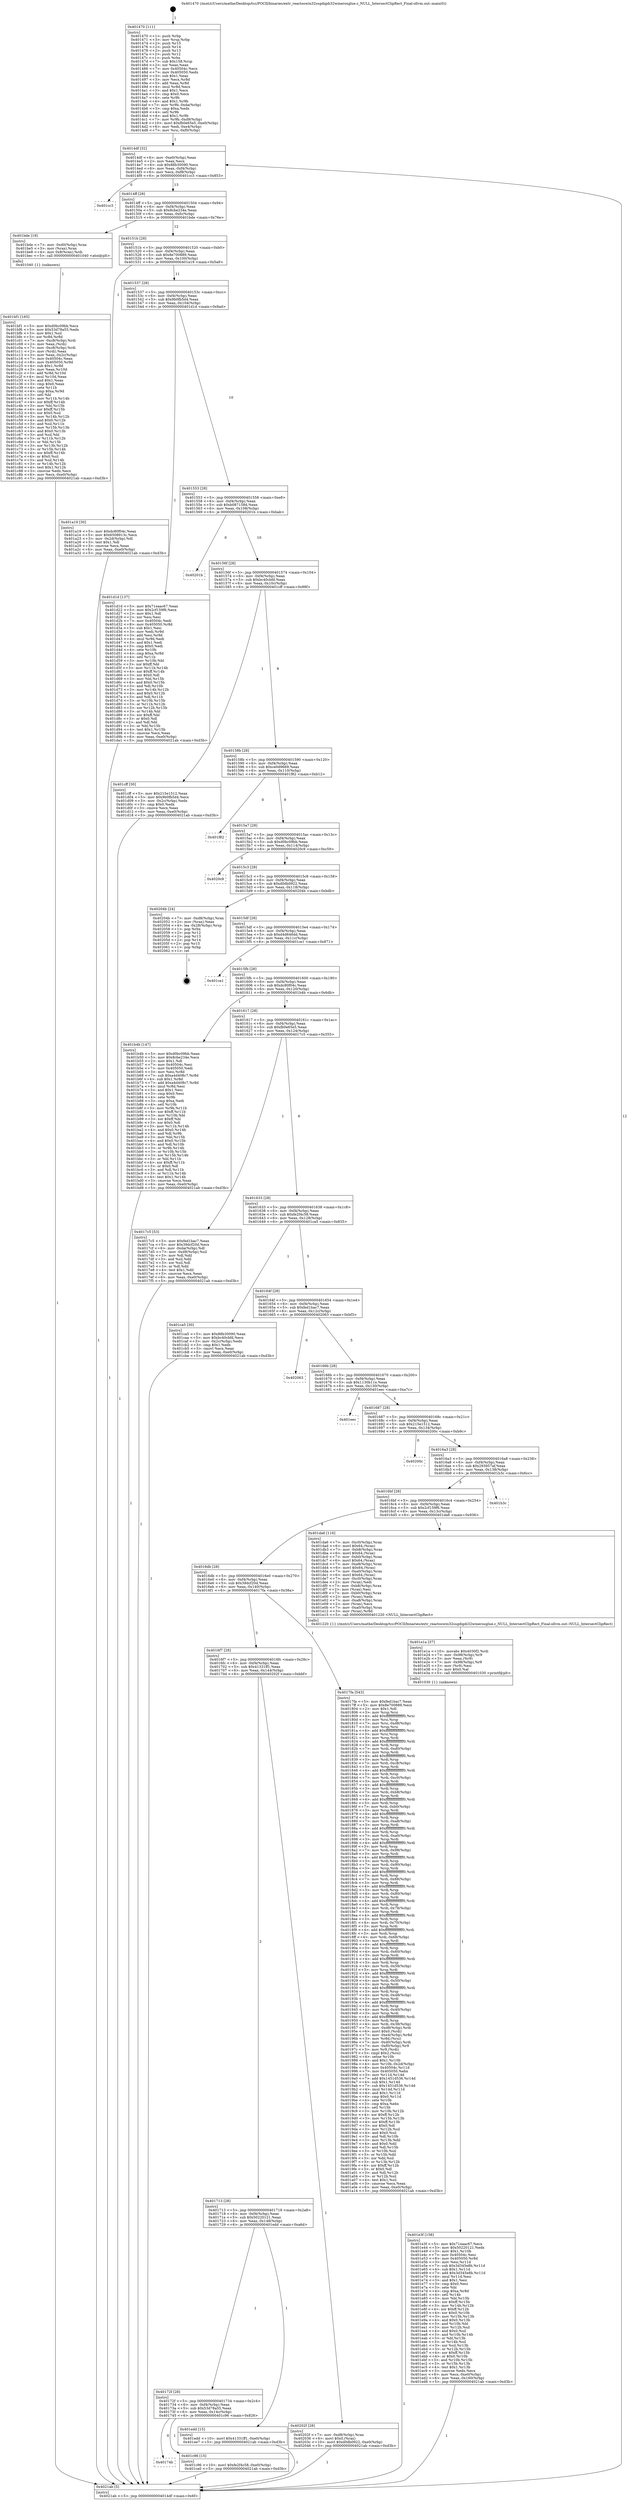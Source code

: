 digraph "0x401470" {
  label = "0x401470 (/mnt/c/Users/mathe/Desktop/tcc/POCII/binaries/extr_reactoswin32ssgdigdi32winerosglue.c_NULL_IntersectClipRect_Final-ollvm.out::main(0))"
  labelloc = "t"
  node[shape=record]

  Entry [label="",width=0.3,height=0.3,shape=circle,fillcolor=black,style=filled]
  "0x4014df" [label="{
     0x4014df [32]\l
     | [instrs]\l
     &nbsp;&nbsp;0x4014df \<+6\>: mov -0xe0(%rbp),%eax\l
     &nbsp;&nbsp;0x4014e5 \<+2\>: mov %eax,%ecx\l
     &nbsp;&nbsp;0x4014e7 \<+6\>: sub $0x88b30090,%ecx\l
     &nbsp;&nbsp;0x4014ed \<+6\>: mov %eax,-0xf4(%rbp)\l
     &nbsp;&nbsp;0x4014f3 \<+6\>: mov %ecx,-0xf8(%rbp)\l
     &nbsp;&nbsp;0x4014f9 \<+6\>: je 0000000000401cc3 \<main+0x853\>\l
  }"]
  "0x401cc3" [label="{
     0x401cc3\l
  }", style=dashed]
  "0x4014ff" [label="{
     0x4014ff [28]\l
     | [instrs]\l
     &nbsp;&nbsp;0x4014ff \<+5\>: jmp 0000000000401504 \<main+0x94\>\l
     &nbsp;&nbsp;0x401504 \<+6\>: mov -0xf4(%rbp),%eax\l
     &nbsp;&nbsp;0x40150a \<+5\>: sub $0x8cbe234e,%eax\l
     &nbsp;&nbsp;0x40150f \<+6\>: mov %eax,-0xfc(%rbp)\l
     &nbsp;&nbsp;0x401515 \<+6\>: je 0000000000401bde \<main+0x76e\>\l
  }"]
  Exit [label="",width=0.3,height=0.3,shape=circle,fillcolor=black,style=filled,peripheries=2]
  "0x401bde" [label="{
     0x401bde [19]\l
     | [instrs]\l
     &nbsp;&nbsp;0x401bde \<+7\>: mov -0xd0(%rbp),%rax\l
     &nbsp;&nbsp;0x401be5 \<+3\>: mov (%rax),%rax\l
     &nbsp;&nbsp;0x401be8 \<+4\>: mov 0x8(%rax),%rdi\l
     &nbsp;&nbsp;0x401bec \<+5\>: call 0000000000401040 \<atoi@plt\>\l
     | [calls]\l
     &nbsp;&nbsp;0x401040 \{1\} (unknown)\l
  }"]
  "0x40151b" [label="{
     0x40151b [28]\l
     | [instrs]\l
     &nbsp;&nbsp;0x40151b \<+5\>: jmp 0000000000401520 \<main+0xb0\>\l
     &nbsp;&nbsp;0x401520 \<+6\>: mov -0xf4(%rbp),%eax\l
     &nbsp;&nbsp;0x401526 \<+5\>: sub $0x8e700889,%eax\l
     &nbsp;&nbsp;0x40152b \<+6\>: mov %eax,-0x100(%rbp)\l
     &nbsp;&nbsp;0x401531 \<+6\>: je 0000000000401a19 \<main+0x5a9\>\l
  }"]
  "0x401e3f" [label="{
     0x401e3f [158]\l
     | [instrs]\l
     &nbsp;&nbsp;0x401e3f \<+5\>: mov $0x71eaac67,%ecx\l
     &nbsp;&nbsp;0x401e44 \<+5\>: mov $0x50220121,%edx\l
     &nbsp;&nbsp;0x401e49 \<+3\>: mov $0x1,%r10b\l
     &nbsp;&nbsp;0x401e4c \<+7\>: mov 0x40504c,%esi\l
     &nbsp;&nbsp;0x401e53 \<+8\>: mov 0x405050,%r8d\l
     &nbsp;&nbsp;0x401e5b \<+3\>: mov %esi,%r11d\l
     &nbsp;&nbsp;0x401e5e \<+7\>: sub $0x3d345e8b,%r11d\l
     &nbsp;&nbsp;0x401e65 \<+4\>: sub $0x1,%r11d\l
     &nbsp;&nbsp;0x401e69 \<+7\>: add $0x3d345e8b,%r11d\l
     &nbsp;&nbsp;0x401e70 \<+4\>: imul %r11d,%esi\l
     &nbsp;&nbsp;0x401e74 \<+3\>: and $0x1,%esi\l
     &nbsp;&nbsp;0x401e77 \<+3\>: cmp $0x0,%esi\l
     &nbsp;&nbsp;0x401e7a \<+3\>: sete %bl\l
     &nbsp;&nbsp;0x401e7d \<+4\>: cmp $0xa,%r8d\l
     &nbsp;&nbsp;0x401e81 \<+4\>: setl %r14b\l
     &nbsp;&nbsp;0x401e85 \<+3\>: mov %bl,%r15b\l
     &nbsp;&nbsp;0x401e88 \<+4\>: xor $0xff,%r15b\l
     &nbsp;&nbsp;0x401e8c \<+3\>: mov %r14b,%r12b\l
     &nbsp;&nbsp;0x401e8f \<+4\>: xor $0xff,%r12b\l
     &nbsp;&nbsp;0x401e93 \<+4\>: xor $0x0,%r10b\l
     &nbsp;&nbsp;0x401e97 \<+3\>: mov %r15b,%r13b\l
     &nbsp;&nbsp;0x401e9a \<+4\>: and $0x0,%r13b\l
     &nbsp;&nbsp;0x401e9e \<+3\>: and %r10b,%bl\l
     &nbsp;&nbsp;0x401ea1 \<+3\>: mov %r12b,%sil\l
     &nbsp;&nbsp;0x401ea4 \<+4\>: and $0x0,%sil\l
     &nbsp;&nbsp;0x401ea8 \<+3\>: and %r10b,%r14b\l
     &nbsp;&nbsp;0x401eab \<+3\>: or %bl,%r13b\l
     &nbsp;&nbsp;0x401eae \<+3\>: or %r14b,%sil\l
     &nbsp;&nbsp;0x401eb1 \<+3\>: xor %sil,%r13b\l
     &nbsp;&nbsp;0x401eb4 \<+3\>: or %r12b,%r15b\l
     &nbsp;&nbsp;0x401eb7 \<+4\>: xor $0xff,%r15b\l
     &nbsp;&nbsp;0x401ebb \<+4\>: or $0x0,%r10b\l
     &nbsp;&nbsp;0x401ebf \<+3\>: and %r10b,%r15b\l
     &nbsp;&nbsp;0x401ec2 \<+3\>: or %r15b,%r13b\l
     &nbsp;&nbsp;0x401ec5 \<+4\>: test $0x1,%r13b\l
     &nbsp;&nbsp;0x401ec9 \<+3\>: cmovne %edx,%ecx\l
     &nbsp;&nbsp;0x401ecc \<+6\>: mov %ecx,-0xe0(%rbp)\l
     &nbsp;&nbsp;0x401ed2 \<+6\>: mov %eax,-0x160(%rbp)\l
     &nbsp;&nbsp;0x401ed8 \<+5\>: jmp 00000000004021ab \<main+0xd3b\>\l
  }"]
  "0x401a19" [label="{
     0x401a19 [30]\l
     | [instrs]\l
     &nbsp;&nbsp;0x401a19 \<+5\>: mov $0xdc80f04c,%eax\l
     &nbsp;&nbsp;0x401a1e \<+5\>: mov $0x6508913c,%ecx\l
     &nbsp;&nbsp;0x401a23 \<+3\>: mov -0x2d(%rbp),%dl\l
     &nbsp;&nbsp;0x401a26 \<+3\>: test $0x1,%dl\l
     &nbsp;&nbsp;0x401a29 \<+3\>: cmovne %ecx,%eax\l
     &nbsp;&nbsp;0x401a2c \<+6\>: mov %eax,-0xe0(%rbp)\l
     &nbsp;&nbsp;0x401a32 \<+5\>: jmp 00000000004021ab \<main+0xd3b\>\l
  }"]
  "0x401537" [label="{
     0x401537 [28]\l
     | [instrs]\l
     &nbsp;&nbsp;0x401537 \<+5\>: jmp 000000000040153c \<main+0xcc\>\l
     &nbsp;&nbsp;0x40153c \<+6\>: mov -0xf4(%rbp),%eax\l
     &nbsp;&nbsp;0x401542 \<+5\>: sub $0x9b0fb5d4,%eax\l
     &nbsp;&nbsp;0x401547 \<+6\>: mov %eax,-0x104(%rbp)\l
     &nbsp;&nbsp;0x40154d \<+6\>: je 0000000000401d1d \<main+0x8ad\>\l
  }"]
  "0x401e1a" [label="{
     0x401e1a [37]\l
     | [instrs]\l
     &nbsp;&nbsp;0x401e1a \<+10\>: movabs $0x4030f2,%rdi\l
     &nbsp;&nbsp;0x401e24 \<+7\>: mov -0x98(%rbp),%r9\l
     &nbsp;&nbsp;0x401e2b \<+3\>: mov %eax,(%r9)\l
     &nbsp;&nbsp;0x401e2e \<+7\>: mov -0x98(%rbp),%r9\l
     &nbsp;&nbsp;0x401e35 \<+3\>: mov (%r9),%esi\l
     &nbsp;&nbsp;0x401e38 \<+2\>: mov $0x0,%al\l
     &nbsp;&nbsp;0x401e3a \<+5\>: call 0000000000401030 \<printf@plt\>\l
     | [calls]\l
     &nbsp;&nbsp;0x401030 \{1\} (unknown)\l
  }"]
  "0x401d1d" [label="{
     0x401d1d [137]\l
     | [instrs]\l
     &nbsp;&nbsp;0x401d1d \<+5\>: mov $0x71eaac67,%eax\l
     &nbsp;&nbsp;0x401d22 \<+5\>: mov $0x2cf159f6,%ecx\l
     &nbsp;&nbsp;0x401d27 \<+2\>: mov $0x1,%dl\l
     &nbsp;&nbsp;0x401d29 \<+2\>: xor %esi,%esi\l
     &nbsp;&nbsp;0x401d2b \<+7\>: mov 0x40504c,%edi\l
     &nbsp;&nbsp;0x401d32 \<+8\>: mov 0x405050,%r8d\l
     &nbsp;&nbsp;0x401d3a \<+3\>: sub $0x1,%esi\l
     &nbsp;&nbsp;0x401d3d \<+3\>: mov %edi,%r9d\l
     &nbsp;&nbsp;0x401d40 \<+3\>: add %esi,%r9d\l
     &nbsp;&nbsp;0x401d43 \<+4\>: imul %r9d,%edi\l
     &nbsp;&nbsp;0x401d47 \<+3\>: and $0x1,%edi\l
     &nbsp;&nbsp;0x401d4a \<+3\>: cmp $0x0,%edi\l
     &nbsp;&nbsp;0x401d4d \<+4\>: sete %r10b\l
     &nbsp;&nbsp;0x401d51 \<+4\>: cmp $0xa,%r8d\l
     &nbsp;&nbsp;0x401d55 \<+4\>: setl %r11b\l
     &nbsp;&nbsp;0x401d59 \<+3\>: mov %r10b,%bl\l
     &nbsp;&nbsp;0x401d5c \<+3\>: xor $0xff,%bl\l
     &nbsp;&nbsp;0x401d5f \<+3\>: mov %r11b,%r14b\l
     &nbsp;&nbsp;0x401d62 \<+4\>: xor $0xff,%r14b\l
     &nbsp;&nbsp;0x401d66 \<+3\>: xor $0x0,%dl\l
     &nbsp;&nbsp;0x401d69 \<+3\>: mov %bl,%r15b\l
     &nbsp;&nbsp;0x401d6c \<+4\>: and $0x0,%r15b\l
     &nbsp;&nbsp;0x401d70 \<+3\>: and %dl,%r10b\l
     &nbsp;&nbsp;0x401d73 \<+3\>: mov %r14b,%r12b\l
     &nbsp;&nbsp;0x401d76 \<+4\>: and $0x0,%r12b\l
     &nbsp;&nbsp;0x401d7a \<+3\>: and %dl,%r11b\l
     &nbsp;&nbsp;0x401d7d \<+3\>: or %r10b,%r15b\l
     &nbsp;&nbsp;0x401d80 \<+3\>: or %r11b,%r12b\l
     &nbsp;&nbsp;0x401d83 \<+3\>: xor %r12b,%r15b\l
     &nbsp;&nbsp;0x401d86 \<+3\>: or %r14b,%bl\l
     &nbsp;&nbsp;0x401d89 \<+3\>: xor $0xff,%bl\l
     &nbsp;&nbsp;0x401d8c \<+3\>: or $0x0,%dl\l
     &nbsp;&nbsp;0x401d8f \<+2\>: and %dl,%bl\l
     &nbsp;&nbsp;0x401d91 \<+3\>: or %bl,%r15b\l
     &nbsp;&nbsp;0x401d94 \<+4\>: test $0x1,%r15b\l
     &nbsp;&nbsp;0x401d98 \<+3\>: cmovne %ecx,%eax\l
     &nbsp;&nbsp;0x401d9b \<+6\>: mov %eax,-0xe0(%rbp)\l
     &nbsp;&nbsp;0x401da1 \<+5\>: jmp 00000000004021ab \<main+0xd3b\>\l
  }"]
  "0x401553" [label="{
     0x401553 [28]\l
     | [instrs]\l
     &nbsp;&nbsp;0x401553 \<+5\>: jmp 0000000000401558 \<main+0xe8\>\l
     &nbsp;&nbsp;0x401558 \<+6\>: mov -0xf4(%rbp),%eax\l
     &nbsp;&nbsp;0x40155e \<+5\>: sub $0xb087158d,%eax\l
     &nbsp;&nbsp;0x401563 \<+6\>: mov %eax,-0x108(%rbp)\l
     &nbsp;&nbsp;0x401569 \<+6\>: je 000000000040201b \<main+0xbab\>\l
  }"]
  "0x40174b" [label="{
     0x40174b\l
  }", style=dashed]
  "0x40201b" [label="{
     0x40201b\l
  }", style=dashed]
  "0x40156f" [label="{
     0x40156f [28]\l
     | [instrs]\l
     &nbsp;&nbsp;0x40156f \<+5\>: jmp 0000000000401574 \<main+0x104\>\l
     &nbsp;&nbsp;0x401574 \<+6\>: mov -0xf4(%rbp),%eax\l
     &nbsp;&nbsp;0x40157a \<+5\>: sub $0xbc40cbfd,%eax\l
     &nbsp;&nbsp;0x40157f \<+6\>: mov %eax,-0x10c(%rbp)\l
     &nbsp;&nbsp;0x401585 \<+6\>: je 0000000000401cff \<main+0x88f\>\l
  }"]
  "0x401c96" [label="{
     0x401c96 [15]\l
     | [instrs]\l
     &nbsp;&nbsp;0x401c96 \<+10\>: movl $0xfe2f4c58,-0xe0(%rbp)\l
     &nbsp;&nbsp;0x401ca0 \<+5\>: jmp 00000000004021ab \<main+0xd3b\>\l
  }"]
  "0x401cff" [label="{
     0x401cff [30]\l
     | [instrs]\l
     &nbsp;&nbsp;0x401cff \<+5\>: mov $0x215e1512,%eax\l
     &nbsp;&nbsp;0x401d04 \<+5\>: mov $0x9b0fb5d4,%ecx\l
     &nbsp;&nbsp;0x401d09 \<+3\>: mov -0x2c(%rbp),%edx\l
     &nbsp;&nbsp;0x401d0c \<+3\>: cmp $0x0,%edx\l
     &nbsp;&nbsp;0x401d0f \<+3\>: cmove %ecx,%eax\l
     &nbsp;&nbsp;0x401d12 \<+6\>: mov %eax,-0xe0(%rbp)\l
     &nbsp;&nbsp;0x401d18 \<+5\>: jmp 00000000004021ab \<main+0xd3b\>\l
  }"]
  "0x40158b" [label="{
     0x40158b [28]\l
     | [instrs]\l
     &nbsp;&nbsp;0x40158b \<+5\>: jmp 0000000000401590 \<main+0x120\>\l
     &nbsp;&nbsp;0x401590 \<+6\>: mov -0xf4(%rbp),%eax\l
     &nbsp;&nbsp;0x401596 \<+5\>: sub $0xce0d9669,%eax\l
     &nbsp;&nbsp;0x40159b \<+6\>: mov %eax,-0x110(%rbp)\l
     &nbsp;&nbsp;0x4015a1 \<+6\>: je 0000000000401f82 \<main+0xb12\>\l
  }"]
  "0x40172f" [label="{
     0x40172f [28]\l
     | [instrs]\l
     &nbsp;&nbsp;0x40172f \<+5\>: jmp 0000000000401734 \<main+0x2c4\>\l
     &nbsp;&nbsp;0x401734 \<+6\>: mov -0xf4(%rbp),%eax\l
     &nbsp;&nbsp;0x40173a \<+5\>: sub $0x53d78a55,%eax\l
     &nbsp;&nbsp;0x40173f \<+6\>: mov %eax,-0x14c(%rbp)\l
     &nbsp;&nbsp;0x401745 \<+6\>: je 0000000000401c96 \<main+0x826\>\l
  }"]
  "0x401f82" [label="{
     0x401f82\l
  }", style=dashed]
  "0x4015a7" [label="{
     0x4015a7 [28]\l
     | [instrs]\l
     &nbsp;&nbsp;0x4015a7 \<+5\>: jmp 00000000004015ac \<main+0x13c\>\l
     &nbsp;&nbsp;0x4015ac \<+6\>: mov -0xf4(%rbp),%eax\l
     &nbsp;&nbsp;0x4015b2 \<+5\>: sub $0xd0bc09bb,%eax\l
     &nbsp;&nbsp;0x4015b7 \<+6\>: mov %eax,-0x114(%rbp)\l
     &nbsp;&nbsp;0x4015bd \<+6\>: je 00000000004020c9 \<main+0xc59\>\l
  }"]
  "0x401edd" [label="{
     0x401edd [15]\l
     | [instrs]\l
     &nbsp;&nbsp;0x401edd \<+10\>: movl $0x41331ff1,-0xe0(%rbp)\l
     &nbsp;&nbsp;0x401ee7 \<+5\>: jmp 00000000004021ab \<main+0xd3b\>\l
  }"]
  "0x4020c9" [label="{
     0x4020c9\l
  }", style=dashed]
  "0x4015c3" [label="{
     0x4015c3 [28]\l
     | [instrs]\l
     &nbsp;&nbsp;0x4015c3 \<+5\>: jmp 00000000004015c8 \<main+0x158\>\l
     &nbsp;&nbsp;0x4015c8 \<+6\>: mov -0xf4(%rbp),%eax\l
     &nbsp;&nbsp;0x4015ce \<+5\>: sub $0xd0db0922,%eax\l
     &nbsp;&nbsp;0x4015d3 \<+6\>: mov %eax,-0x118(%rbp)\l
     &nbsp;&nbsp;0x4015d9 \<+6\>: je 000000000040204b \<main+0xbdb\>\l
  }"]
  "0x401713" [label="{
     0x401713 [28]\l
     | [instrs]\l
     &nbsp;&nbsp;0x401713 \<+5\>: jmp 0000000000401718 \<main+0x2a8\>\l
     &nbsp;&nbsp;0x401718 \<+6\>: mov -0xf4(%rbp),%eax\l
     &nbsp;&nbsp;0x40171e \<+5\>: sub $0x50220121,%eax\l
     &nbsp;&nbsp;0x401723 \<+6\>: mov %eax,-0x148(%rbp)\l
     &nbsp;&nbsp;0x401729 \<+6\>: je 0000000000401edd \<main+0xa6d\>\l
  }"]
  "0x40204b" [label="{
     0x40204b [24]\l
     | [instrs]\l
     &nbsp;&nbsp;0x40204b \<+7\>: mov -0xd8(%rbp),%rax\l
     &nbsp;&nbsp;0x402052 \<+2\>: mov (%rax),%eax\l
     &nbsp;&nbsp;0x402054 \<+4\>: lea -0x28(%rbp),%rsp\l
     &nbsp;&nbsp;0x402058 \<+1\>: pop %rbx\l
     &nbsp;&nbsp;0x402059 \<+2\>: pop %r12\l
     &nbsp;&nbsp;0x40205b \<+2\>: pop %r13\l
     &nbsp;&nbsp;0x40205d \<+2\>: pop %r14\l
     &nbsp;&nbsp;0x40205f \<+2\>: pop %r15\l
     &nbsp;&nbsp;0x402061 \<+1\>: pop %rbp\l
     &nbsp;&nbsp;0x402062 \<+1\>: ret\l
  }"]
  "0x4015df" [label="{
     0x4015df [28]\l
     | [instrs]\l
     &nbsp;&nbsp;0x4015df \<+5\>: jmp 00000000004015e4 \<main+0x174\>\l
     &nbsp;&nbsp;0x4015e4 \<+6\>: mov -0xf4(%rbp),%eax\l
     &nbsp;&nbsp;0x4015ea \<+5\>: sub $0xd4d646dd,%eax\l
     &nbsp;&nbsp;0x4015ef \<+6\>: mov %eax,-0x11c(%rbp)\l
     &nbsp;&nbsp;0x4015f5 \<+6\>: je 0000000000401ce1 \<main+0x871\>\l
  }"]
  "0x40202f" [label="{
     0x40202f [28]\l
     | [instrs]\l
     &nbsp;&nbsp;0x40202f \<+7\>: mov -0xd8(%rbp),%rax\l
     &nbsp;&nbsp;0x402036 \<+6\>: movl $0x0,(%rax)\l
     &nbsp;&nbsp;0x40203c \<+10\>: movl $0xd0db0922,-0xe0(%rbp)\l
     &nbsp;&nbsp;0x402046 \<+5\>: jmp 00000000004021ab \<main+0xd3b\>\l
  }"]
  "0x401ce1" [label="{
     0x401ce1\l
  }", style=dashed]
  "0x4015fb" [label="{
     0x4015fb [28]\l
     | [instrs]\l
     &nbsp;&nbsp;0x4015fb \<+5\>: jmp 0000000000401600 \<main+0x190\>\l
     &nbsp;&nbsp;0x401600 \<+6\>: mov -0xf4(%rbp),%eax\l
     &nbsp;&nbsp;0x401606 \<+5\>: sub $0xdc80f04c,%eax\l
     &nbsp;&nbsp;0x40160b \<+6\>: mov %eax,-0x120(%rbp)\l
     &nbsp;&nbsp;0x401611 \<+6\>: je 0000000000401b4b \<main+0x6db\>\l
  }"]
  "0x401bf1" [label="{
     0x401bf1 [165]\l
     | [instrs]\l
     &nbsp;&nbsp;0x401bf1 \<+5\>: mov $0xd0bc09bb,%ecx\l
     &nbsp;&nbsp;0x401bf6 \<+5\>: mov $0x53d78a55,%edx\l
     &nbsp;&nbsp;0x401bfb \<+3\>: mov $0x1,%sil\l
     &nbsp;&nbsp;0x401bfe \<+3\>: xor %r8d,%r8d\l
     &nbsp;&nbsp;0x401c01 \<+7\>: mov -0xc8(%rbp),%rdi\l
     &nbsp;&nbsp;0x401c08 \<+2\>: mov %eax,(%rdi)\l
     &nbsp;&nbsp;0x401c0a \<+7\>: mov -0xc8(%rbp),%rdi\l
     &nbsp;&nbsp;0x401c11 \<+2\>: mov (%rdi),%eax\l
     &nbsp;&nbsp;0x401c13 \<+3\>: mov %eax,-0x2c(%rbp)\l
     &nbsp;&nbsp;0x401c16 \<+7\>: mov 0x40504c,%eax\l
     &nbsp;&nbsp;0x401c1d \<+8\>: mov 0x405050,%r9d\l
     &nbsp;&nbsp;0x401c25 \<+4\>: sub $0x1,%r8d\l
     &nbsp;&nbsp;0x401c29 \<+3\>: mov %eax,%r10d\l
     &nbsp;&nbsp;0x401c2c \<+3\>: add %r8d,%r10d\l
     &nbsp;&nbsp;0x401c2f \<+4\>: imul %r10d,%eax\l
     &nbsp;&nbsp;0x401c33 \<+3\>: and $0x1,%eax\l
     &nbsp;&nbsp;0x401c36 \<+3\>: cmp $0x0,%eax\l
     &nbsp;&nbsp;0x401c39 \<+4\>: sete %r11b\l
     &nbsp;&nbsp;0x401c3d \<+4\>: cmp $0xa,%r9d\l
     &nbsp;&nbsp;0x401c41 \<+3\>: setl %bl\l
     &nbsp;&nbsp;0x401c44 \<+3\>: mov %r11b,%r14b\l
     &nbsp;&nbsp;0x401c47 \<+4\>: xor $0xff,%r14b\l
     &nbsp;&nbsp;0x401c4b \<+3\>: mov %bl,%r15b\l
     &nbsp;&nbsp;0x401c4e \<+4\>: xor $0xff,%r15b\l
     &nbsp;&nbsp;0x401c52 \<+4\>: xor $0x0,%sil\l
     &nbsp;&nbsp;0x401c56 \<+3\>: mov %r14b,%r12b\l
     &nbsp;&nbsp;0x401c59 \<+4\>: and $0x0,%r12b\l
     &nbsp;&nbsp;0x401c5d \<+3\>: and %sil,%r11b\l
     &nbsp;&nbsp;0x401c60 \<+3\>: mov %r15b,%r13b\l
     &nbsp;&nbsp;0x401c63 \<+4\>: and $0x0,%r13b\l
     &nbsp;&nbsp;0x401c67 \<+3\>: and %sil,%bl\l
     &nbsp;&nbsp;0x401c6a \<+3\>: or %r11b,%r12b\l
     &nbsp;&nbsp;0x401c6d \<+3\>: or %bl,%r13b\l
     &nbsp;&nbsp;0x401c70 \<+3\>: xor %r13b,%r12b\l
     &nbsp;&nbsp;0x401c73 \<+3\>: or %r15b,%r14b\l
     &nbsp;&nbsp;0x401c76 \<+4\>: xor $0xff,%r14b\l
     &nbsp;&nbsp;0x401c7a \<+4\>: or $0x0,%sil\l
     &nbsp;&nbsp;0x401c7e \<+3\>: and %sil,%r14b\l
     &nbsp;&nbsp;0x401c81 \<+3\>: or %r14b,%r12b\l
     &nbsp;&nbsp;0x401c84 \<+4\>: test $0x1,%r12b\l
     &nbsp;&nbsp;0x401c88 \<+3\>: cmovne %edx,%ecx\l
     &nbsp;&nbsp;0x401c8b \<+6\>: mov %ecx,-0xe0(%rbp)\l
     &nbsp;&nbsp;0x401c91 \<+5\>: jmp 00000000004021ab \<main+0xd3b\>\l
  }"]
  "0x401b4b" [label="{
     0x401b4b [147]\l
     | [instrs]\l
     &nbsp;&nbsp;0x401b4b \<+5\>: mov $0xd0bc09bb,%eax\l
     &nbsp;&nbsp;0x401b50 \<+5\>: mov $0x8cbe234e,%ecx\l
     &nbsp;&nbsp;0x401b55 \<+2\>: mov $0x1,%dl\l
     &nbsp;&nbsp;0x401b57 \<+7\>: mov 0x40504c,%esi\l
     &nbsp;&nbsp;0x401b5e \<+7\>: mov 0x405050,%edi\l
     &nbsp;&nbsp;0x401b65 \<+3\>: mov %esi,%r8d\l
     &nbsp;&nbsp;0x401b68 \<+7\>: sub $0xa4d408c7,%r8d\l
     &nbsp;&nbsp;0x401b6f \<+4\>: sub $0x1,%r8d\l
     &nbsp;&nbsp;0x401b73 \<+7\>: add $0xa4d408c7,%r8d\l
     &nbsp;&nbsp;0x401b7a \<+4\>: imul %r8d,%esi\l
     &nbsp;&nbsp;0x401b7e \<+3\>: and $0x1,%esi\l
     &nbsp;&nbsp;0x401b81 \<+3\>: cmp $0x0,%esi\l
     &nbsp;&nbsp;0x401b84 \<+4\>: sete %r9b\l
     &nbsp;&nbsp;0x401b88 \<+3\>: cmp $0xa,%edi\l
     &nbsp;&nbsp;0x401b8b \<+4\>: setl %r10b\l
     &nbsp;&nbsp;0x401b8f \<+3\>: mov %r9b,%r11b\l
     &nbsp;&nbsp;0x401b92 \<+4\>: xor $0xff,%r11b\l
     &nbsp;&nbsp;0x401b96 \<+3\>: mov %r10b,%bl\l
     &nbsp;&nbsp;0x401b99 \<+3\>: xor $0xff,%bl\l
     &nbsp;&nbsp;0x401b9c \<+3\>: xor $0x0,%dl\l
     &nbsp;&nbsp;0x401b9f \<+3\>: mov %r11b,%r14b\l
     &nbsp;&nbsp;0x401ba2 \<+4\>: and $0x0,%r14b\l
     &nbsp;&nbsp;0x401ba6 \<+3\>: and %dl,%r9b\l
     &nbsp;&nbsp;0x401ba9 \<+3\>: mov %bl,%r15b\l
     &nbsp;&nbsp;0x401bac \<+4\>: and $0x0,%r15b\l
     &nbsp;&nbsp;0x401bb0 \<+3\>: and %dl,%r10b\l
     &nbsp;&nbsp;0x401bb3 \<+3\>: or %r9b,%r14b\l
     &nbsp;&nbsp;0x401bb6 \<+3\>: or %r10b,%r15b\l
     &nbsp;&nbsp;0x401bb9 \<+3\>: xor %r15b,%r14b\l
     &nbsp;&nbsp;0x401bbc \<+3\>: or %bl,%r11b\l
     &nbsp;&nbsp;0x401bbf \<+4\>: xor $0xff,%r11b\l
     &nbsp;&nbsp;0x401bc3 \<+3\>: or $0x0,%dl\l
     &nbsp;&nbsp;0x401bc6 \<+3\>: and %dl,%r11b\l
     &nbsp;&nbsp;0x401bc9 \<+3\>: or %r11b,%r14b\l
     &nbsp;&nbsp;0x401bcc \<+4\>: test $0x1,%r14b\l
     &nbsp;&nbsp;0x401bd0 \<+3\>: cmovne %ecx,%eax\l
     &nbsp;&nbsp;0x401bd3 \<+6\>: mov %eax,-0xe0(%rbp)\l
     &nbsp;&nbsp;0x401bd9 \<+5\>: jmp 00000000004021ab \<main+0xd3b\>\l
  }"]
  "0x401617" [label="{
     0x401617 [28]\l
     | [instrs]\l
     &nbsp;&nbsp;0x401617 \<+5\>: jmp 000000000040161c \<main+0x1ac\>\l
     &nbsp;&nbsp;0x40161c \<+6\>: mov -0xf4(%rbp),%eax\l
     &nbsp;&nbsp;0x401622 \<+5\>: sub $0xfb0e65e5,%eax\l
     &nbsp;&nbsp;0x401627 \<+6\>: mov %eax,-0x124(%rbp)\l
     &nbsp;&nbsp;0x40162d \<+6\>: je 00000000004017c5 \<main+0x355\>\l
  }"]
  "0x4016f7" [label="{
     0x4016f7 [28]\l
     | [instrs]\l
     &nbsp;&nbsp;0x4016f7 \<+5\>: jmp 00000000004016fc \<main+0x28c\>\l
     &nbsp;&nbsp;0x4016fc \<+6\>: mov -0xf4(%rbp),%eax\l
     &nbsp;&nbsp;0x401702 \<+5\>: sub $0x41331ff1,%eax\l
     &nbsp;&nbsp;0x401707 \<+6\>: mov %eax,-0x144(%rbp)\l
     &nbsp;&nbsp;0x40170d \<+6\>: je 000000000040202f \<main+0xbbf\>\l
  }"]
  "0x4017c5" [label="{
     0x4017c5 [53]\l
     | [instrs]\l
     &nbsp;&nbsp;0x4017c5 \<+5\>: mov $0xfed1bac7,%eax\l
     &nbsp;&nbsp;0x4017ca \<+5\>: mov $0x39dcf20d,%ecx\l
     &nbsp;&nbsp;0x4017cf \<+6\>: mov -0xda(%rbp),%dl\l
     &nbsp;&nbsp;0x4017d5 \<+7\>: mov -0xd9(%rbp),%sil\l
     &nbsp;&nbsp;0x4017dc \<+3\>: mov %dl,%dil\l
     &nbsp;&nbsp;0x4017df \<+3\>: and %sil,%dil\l
     &nbsp;&nbsp;0x4017e2 \<+3\>: xor %sil,%dl\l
     &nbsp;&nbsp;0x4017e5 \<+3\>: or %dl,%dil\l
     &nbsp;&nbsp;0x4017e8 \<+4\>: test $0x1,%dil\l
     &nbsp;&nbsp;0x4017ec \<+3\>: cmovne %ecx,%eax\l
     &nbsp;&nbsp;0x4017ef \<+6\>: mov %eax,-0xe0(%rbp)\l
     &nbsp;&nbsp;0x4017f5 \<+5\>: jmp 00000000004021ab \<main+0xd3b\>\l
  }"]
  "0x401633" [label="{
     0x401633 [28]\l
     | [instrs]\l
     &nbsp;&nbsp;0x401633 \<+5\>: jmp 0000000000401638 \<main+0x1c8\>\l
     &nbsp;&nbsp;0x401638 \<+6\>: mov -0xf4(%rbp),%eax\l
     &nbsp;&nbsp;0x40163e \<+5\>: sub $0xfe2f4c58,%eax\l
     &nbsp;&nbsp;0x401643 \<+6\>: mov %eax,-0x128(%rbp)\l
     &nbsp;&nbsp;0x401649 \<+6\>: je 0000000000401ca5 \<main+0x835\>\l
  }"]
  "0x4021ab" [label="{
     0x4021ab [5]\l
     | [instrs]\l
     &nbsp;&nbsp;0x4021ab \<+5\>: jmp 00000000004014df \<main+0x6f\>\l
  }"]
  "0x401470" [label="{
     0x401470 [111]\l
     | [instrs]\l
     &nbsp;&nbsp;0x401470 \<+1\>: push %rbp\l
     &nbsp;&nbsp;0x401471 \<+3\>: mov %rsp,%rbp\l
     &nbsp;&nbsp;0x401474 \<+2\>: push %r15\l
     &nbsp;&nbsp;0x401476 \<+2\>: push %r14\l
     &nbsp;&nbsp;0x401478 \<+2\>: push %r13\l
     &nbsp;&nbsp;0x40147a \<+2\>: push %r12\l
     &nbsp;&nbsp;0x40147c \<+1\>: push %rbx\l
     &nbsp;&nbsp;0x40147d \<+7\>: sub $0x158,%rsp\l
     &nbsp;&nbsp;0x401484 \<+2\>: xor %eax,%eax\l
     &nbsp;&nbsp;0x401486 \<+7\>: mov 0x40504c,%ecx\l
     &nbsp;&nbsp;0x40148d \<+7\>: mov 0x405050,%edx\l
     &nbsp;&nbsp;0x401494 \<+3\>: sub $0x1,%eax\l
     &nbsp;&nbsp;0x401497 \<+3\>: mov %ecx,%r8d\l
     &nbsp;&nbsp;0x40149a \<+3\>: add %eax,%r8d\l
     &nbsp;&nbsp;0x40149d \<+4\>: imul %r8d,%ecx\l
     &nbsp;&nbsp;0x4014a1 \<+3\>: and $0x1,%ecx\l
     &nbsp;&nbsp;0x4014a4 \<+3\>: cmp $0x0,%ecx\l
     &nbsp;&nbsp;0x4014a7 \<+4\>: sete %r9b\l
     &nbsp;&nbsp;0x4014ab \<+4\>: and $0x1,%r9b\l
     &nbsp;&nbsp;0x4014af \<+7\>: mov %r9b,-0xda(%rbp)\l
     &nbsp;&nbsp;0x4014b6 \<+3\>: cmp $0xa,%edx\l
     &nbsp;&nbsp;0x4014b9 \<+4\>: setl %r9b\l
     &nbsp;&nbsp;0x4014bd \<+4\>: and $0x1,%r9b\l
     &nbsp;&nbsp;0x4014c1 \<+7\>: mov %r9b,-0xd9(%rbp)\l
     &nbsp;&nbsp;0x4014c8 \<+10\>: movl $0xfb0e65e5,-0xe0(%rbp)\l
     &nbsp;&nbsp;0x4014d2 \<+6\>: mov %edi,-0xe4(%rbp)\l
     &nbsp;&nbsp;0x4014d8 \<+7\>: mov %rsi,-0xf0(%rbp)\l
  }"]
  "0x4017fa" [label="{
     0x4017fa [543]\l
     | [instrs]\l
     &nbsp;&nbsp;0x4017fa \<+5\>: mov $0xfed1bac7,%eax\l
     &nbsp;&nbsp;0x4017ff \<+5\>: mov $0x8e700889,%ecx\l
     &nbsp;&nbsp;0x401804 \<+2\>: mov $0x1,%dl\l
     &nbsp;&nbsp;0x401806 \<+3\>: mov %rsp,%rsi\l
     &nbsp;&nbsp;0x401809 \<+4\>: add $0xfffffffffffffff0,%rsi\l
     &nbsp;&nbsp;0x40180d \<+3\>: mov %rsi,%rsp\l
     &nbsp;&nbsp;0x401810 \<+7\>: mov %rsi,-0xd8(%rbp)\l
     &nbsp;&nbsp;0x401817 \<+3\>: mov %rsp,%rsi\l
     &nbsp;&nbsp;0x40181a \<+4\>: add $0xfffffffffffffff0,%rsi\l
     &nbsp;&nbsp;0x40181e \<+3\>: mov %rsi,%rsp\l
     &nbsp;&nbsp;0x401821 \<+3\>: mov %rsp,%rdi\l
     &nbsp;&nbsp;0x401824 \<+4\>: add $0xfffffffffffffff0,%rdi\l
     &nbsp;&nbsp;0x401828 \<+3\>: mov %rdi,%rsp\l
     &nbsp;&nbsp;0x40182b \<+7\>: mov %rdi,-0xd0(%rbp)\l
     &nbsp;&nbsp;0x401832 \<+3\>: mov %rsp,%rdi\l
     &nbsp;&nbsp;0x401835 \<+4\>: add $0xfffffffffffffff0,%rdi\l
     &nbsp;&nbsp;0x401839 \<+3\>: mov %rdi,%rsp\l
     &nbsp;&nbsp;0x40183c \<+7\>: mov %rdi,-0xc8(%rbp)\l
     &nbsp;&nbsp;0x401843 \<+3\>: mov %rsp,%rdi\l
     &nbsp;&nbsp;0x401846 \<+4\>: add $0xfffffffffffffff0,%rdi\l
     &nbsp;&nbsp;0x40184a \<+3\>: mov %rdi,%rsp\l
     &nbsp;&nbsp;0x40184d \<+7\>: mov %rdi,-0xc0(%rbp)\l
     &nbsp;&nbsp;0x401854 \<+3\>: mov %rsp,%rdi\l
     &nbsp;&nbsp;0x401857 \<+4\>: add $0xfffffffffffffff0,%rdi\l
     &nbsp;&nbsp;0x40185b \<+3\>: mov %rdi,%rsp\l
     &nbsp;&nbsp;0x40185e \<+7\>: mov %rdi,-0xb8(%rbp)\l
     &nbsp;&nbsp;0x401865 \<+3\>: mov %rsp,%rdi\l
     &nbsp;&nbsp;0x401868 \<+4\>: add $0xfffffffffffffff0,%rdi\l
     &nbsp;&nbsp;0x40186c \<+3\>: mov %rdi,%rsp\l
     &nbsp;&nbsp;0x40186f \<+7\>: mov %rdi,-0xb0(%rbp)\l
     &nbsp;&nbsp;0x401876 \<+3\>: mov %rsp,%rdi\l
     &nbsp;&nbsp;0x401879 \<+4\>: add $0xfffffffffffffff0,%rdi\l
     &nbsp;&nbsp;0x40187d \<+3\>: mov %rdi,%rsp\l
     &nbsp;&nbsp;0x401880 \<+7\>: mov %rdi,-0xa8(%rbp)\l
     &nbsp;&nbsp;0x401887 \<+3\>: mov %rsp,%rdi\l
     &nbsp;&nbsp;0x40188a \<+4\>: add $0xfffffffffffffff0,%rdi\l
     &nbsp;&nbsp;0x40188e \<+3\>: mov %rdi,%rsp\l
     &nbsp;&nbsp;0x401891 \<+7\>: mov %rdi,-0xa0(%rbp)\l
     &nbsp;&nbsp;0x401898 \<+3\>: mov %rsp,%rdi\l
     &nbsp;&nbsp;0x40189b \<+4\>: add $0xfffffffffffffff0,%rdi\l
     &nbsp;&nbsp;0x40189f \<+3\>: mov %rdi,%rsp\l
     &nbsp;&nbsp;0x4018a2 \<+7\>: mov %rdi,-0x98(%rbp)\l
     &nbsp;&nbsp;0x4018a9 \<+3\>: mov %rsp,%rdi\l
     &nbsp;&nbsp;0x4018ac \<+4\>: add $0xfffffffffffffff0,%rdi\l
     &nbsp;&nbsp;0x4018b0 \<+3\>: mov %rdi,%rsp\l
     &nbsp;&nbsp;0x4018b3 \<+7\>: mov %rdi,-0x90(%rbp)\l
     &nbsp;&nbsp;0x4018ba \<+3\>: mov %rsp,%rdi\l
     &nbsp;&nbsp;0x4018bd \<+4\>: add $0xfffffffffffffff0,%rdi\l
     &nbsp;&nbsp;0x4018c1 \<+3\>: mov %rdi,%rsp\l
     &nbsp;&nbsp;0x4018c4 \<+7\>: mov %rdi,-0x88(%rbp)\l
     &nbsp;&nbsp;0x4018cb \<+3\>: mov %rsp,%rdi\l
     &nbsp;&nbsp;0x4018ce \<+4\>: add $0xfffffffffffffff0,%rdi\l
     &nbsp;&nbsp;0x4018d2 \<+3\>: mov %rdi,%rsp\l
     &nbsp;&nbsp;0x4018d5 \<+4\>: mov %rdi,-0x80(%rbp)\l
     &nbsp;&nbsp;0x4018d9 \<+3\>: mov %rsp,%rdi\l
     &nbsp;&nbsp;0x4018dc \<+4\>: add $0xfffffffffffffff0,%rdi\l
     &nbsp;&nbsp;0x4018e0 \<+3\>: mov %rdi,%rsp\l
     &nbsp;&nbsp;0x4018e3 \<+4\>: mov %rdi,-0x78(%rbp)\l
     &nbsp;&nbsp;0x4018e7 \<+3\>: mov %rsp,%rdi\l
     &nbsp;&nbsp;0x4018ea \<+4\>: add $0xfffffffffffffff0,%rdi\l
     &nbsp;&nbsp;0x4018ee \<+3\>: mov %rdi,%rsp\l
     &nbsp;&nbsp;0x4018f1 \<+4\>: mov %rdi,-0x70(%rbp)\l
     &nbsp;&nbsp;0x4018f5 \<+3\>: mov %rsp,%rdi\l
     &nbsp;&nbsp;0x4018f8 \<+4\>: add $0xfffffffffffffff0,%rdi\l
     &nbsp;&nbsp;0x4018fc \<+3\>: mov %rdi,%rsp\l
     &nbsp;&nbsp;0x4018ff \<+4\>: mov %rdi,-0x68(%rbp)\l
     &nbsp;&nbsp;0x401903 \<+3\>: mov %rsp,%rdi\l
     &nbsp;&nbsp;0x401906 \<+4\>: add $0xfffffffffffffff0,%rdi\l
     &nbsp;&nbsp;0x40190a \<+3\>: mov %rdi,%rsp\l
     &nbsp;&nbsp;0x40190d \<+4\>: mov %rdi,-0x60(%rbp)\l
     &nbsp;&nbsp;0x401911 \<+3\>: mov %rsp,%rdi\l
     &nbsp;&nbsp;0x401914 \<+4\>: add $0xfffffffffffffff0,%rdi\l
     &nbsp;&nbsp;0x401918 \<+3\>: mov %rdi,%rsp\l
     &nbsp;&nbsp;0x40191b \<+4\>: mov %rdi,-0x58(%rbp)\l
     &nbsp;&nbsp;0x40191f \<+3\>: mov %rsp,%rdi\l
     &nbsp;&nbsp;0x401922 \<+4\>: add $0xfffffffffffffff0,%rdi\l
     &nbsp;&nbsp;0x401926 \<+3\>: mov %rdi,%rsp\l
     &nbsp;&nbsp;0x401929 \<+4\>: mov %rdi,-0x50(%rbp)\l
     &nbsp;&nbsp;0x40192d \<+3\>: mov %rsp,%rdi\l
     &nbsp;&nbsp;0x401930 \<+4\>: add $0xfffffffffffffff0,%rdi\l
     &nbsp;&nbsp;0x401934 \<+3\>: mov %rdi,%rsp\l
     &nbsp;&nbsp;0x401937 \<+4\>: mov %rdi,-0x48(%rbp)\l
     &nbsp;&nbsp;0x40193b \<+3\>: mov %rsp,%rdi\l
     &nbsp;&nbsp;0x40193e \<+4\>: add $0xfffffffffffffff0,%rdi\l
     &nbsp;&nbsp;0x401942 \<+3\>: mov %rdi,%rsp\l
     &nbsp;&nbsp;0x401945 \<+4\>: mov %rdi,-0x40(%rbp)\l
     &nbsp;&nbsp;0x401949 \<+3\>: mov %rsp,%rdi\l
     &nbsp;&nbsp;0x40194c \<+4\>: add $0xfffffffffffffff0,%rdi\l
     &nbsp;&nbsp;0x401950 \<+3\>: mov %rdi,%rsp\l
     &nbsp;&nbsp;0x401953 \<+4\>: mov %rdi,-0x38(%rbp)\l
     &nbsp;&nbsp;0x401957 \<+7\>: mov -0xd8(%rbp),%rdi\l
     &nbsp;&nbsp;0x40195e \<+6\>: movl $0x0,(%rdi)\l
     &nbsp;&nbsp;0x401964 \<+7\>: mov -0xe4(%rbp),%r8d\l
     &nbsp;&nbsp;0x40196b \<+3\>: mov %r8d,(%rsi)\l
     &nbsp;&nbsp;0x40196e \<+7\>: mov -0xd0(%rbp),%rdi\l
     &nbsp;&nbsp;0x401975 \<+7\>: mov -0xf0(%rbp),%r9\l
     &nbsp;&nbsp;0x40197c \<+3\>: mov %r9,(%rdi)\l
     &nbsp;&nbsp;0x40197f \<+3\>: cmpl $0x2,(%rsi)\l
     &nbsp;&nbsp;0x401982 \<+4\>: setne %r10b\l
     &nbsp;&nbsp;0x401986 \<+4\>: and $0x1,%r10b\l
     &nbsp;&nbsp;0x40198a \<+4\>: mov %r10b,-0x2d(%rbp)\l
     &nbsp;&nbsp;0x40198e \<+8\>: mov 0x40504c,%r11d\l
     &nbsp;&nbsp;0x401996 \<+7\>: mov 0x405050,%ebx\l
     &nbsp;&nbsp;0x40199d \<+3\>: mov %r11d,%r14d\l
     &nbsp;&nbsp;0x4019a0 \<+7\>: add $0x1451d536,%r14d\l
     &nbsp;&nbsp;0x4019a7 \<+4\>: sub $0x1,%r14d\l
     &nbsp;&nbsp;0x4019ab \<+7\>: sub $0x1451d536,%r14d\l
     &nbsp;&nbsp;0x4019b2 \<+4\>: imul %r14d,%r11d\l
     &nbsp;&nbsp;0x4019b6 \<+4\>: and $0x1,%r11d\l
     &nbsp;&nbsp;0x4019ba \<+4\>: cmp $0x0,%r11d\l
     &nbsp;&nbsp;0x4019be \<+4\>: sete %r10b\l
     &nbsp;&nbsp;0x4019c2 \<+3\>: cmp $0xa,%ebx\l
     &nbsp;&nbsp;0x4019c5 \<+4\>: setl %r15b\l
     &nbsp;&nbsp;0x4019c9 \<+3\>: mov %r10b,%r12b\l
     &nbsp;&nbsp;0x4019cc \<+4\>: xor $0xff,%r12b\l
     &nbsp;&nbsp;0x4019d0 \<+3\>: mov %r15b,%r13b\l
     &nbsp;&nbsp;0x4019d3 \<+4\>: xor $0xff,%r13b\l
     &nbsp;&nbsp;0x4019d7 \<+3\>: xor $0x0,%dl\l
     &nbsp;&nbsp;0x4019da \<+3\>: mov %r12b,%sil\l
     &nbsp;&nbsp;0x4019dd \<+4\>: and $0x0,%sil\l
     &nbsp;&nbsp;0x4019e1 \<+3\>: and %dl,%r10b\l
     &nbsp;&nbsp;0x4019e4 \<+3\>: mov %r13b,%dil\l
     &nbsp;&nbsp;0x4019e7 \<+4\>: and $0x0,%dil\l
     &nbsp;&nbsp;0x4019eb \<+3\>: and %dl,%r15b\l
     &nbsp;&nbsp;0x4019ee \<+3\>: or %r10b,%sil\l
     &nbsp;&nbsp;0x4019f1 \<+3\>: or %r15b,%dil\l
     &nbsp;&nbsp;0x4019f4 \<+3\>: xor %dil,%sil\l
     &nbsp;&nbsp;0x4019f7 \<+3\>: or %r13b,%r12b\l
     &nbsp;&nbsp;0x4019fa \<+4\>: xor $0xff,%r12b\l
     &nbsp;&nbsp;0x4019fe \<+3\>: or $0x0,%dl\l
     &nbsp;&nbsp;0x401a01 \<+3\>: and %dl,%r12b\l
     &nbsp;&nbsp;0x401a04 \<+3\>: or %r12b,%sil\l
     &nbsp;&nbsp;0x401a07 \<+4\>: test $0x1,%sil\l
     &nbsp;&nbsp;0x401a0b \<+3\>: cmovne %ecx,%eax\l
     &nbsp;&nbsp;0x401a0e \<+6\>: mov %eax,-0xe0(%rbp)\l
     &nbsp;&nbsp;0x401a14 \<+5\>: jmp 00000000004021ab \<main+0xd3b\>\l
  }"]
  "0x401ca5" [label="{
     0x401ca5 [30]\l
     | [instrs]\l
     &nbsp;&nbsp;0x401ca5 \<+5\>: mov $0x88b30090,%eax\l
     &nbsp;&nbsp;0x401caa \<+5\>: mov $0xbc40cbfd,%ecx\l
     &nbsp;&nbsp;0x401caf \<+3\>: mov -0x2c(%rbp),%edx\l
     &nbsp;&nbsp;0x401cb2 \<+3\>: cmp $0x1,%edx\l
     &nbsp;&nbsp;0x401cb5 \<+3\>: cmovl %ecx,%eax\l
     &nbsp;&nbsp;0x401cb8 \<+6\>: mov %eax,-0xe0(%rbp)\l
     &nbsp;&nbsp;0x401cbe \<+5\>: jmp 00000000004021ab \<main+0xd3b\>\l
  }"]
  "0x40164f" [label="{
     0x40164f [28]\l
     | [instrs]\l
     &nbsp;&nbsp;0x40164f \<+5\>: jmp 0000000000401654 \<main+0x1e4\>\l
     &nbsp;&nbsp;0x401654 \<+6\>: mov -0xf4(%rbp),%eax\l
     &nbsp;&nbsp;0x40165a \<+5\>: sub $0xfed1bac7,%eax\l
     &nbsp;&nbsp;0x40165f \<+6\>: mov %eax,-0x12c(%rbp)\l
     &nbsp;&nbsp;0x401665 \<+6\>: je 0000000000402063 \<main+0xbf3\>\l
  }"]
  "0x4016db" [label="{
     0x4016db [28]\l
     | [instrs]\l
     &nbsp;&nbsp;0x4016db \<+5\>: jmp 00000000004016e0 \<main+0x270\>\l
     &nbsp;&nbsp;0x4016e0 \<+6\>: mov -0xf4(%rbp),%eax\l
     &nbsp;&nbsp;0x4016e6 \<+5\>: sub $0x39dcf20d,%eax\l
     &nbsp;&nbsp;0x4016eb \<+6\>: mov %eax,-0x140(%rbp)\l
     &nbsp;&nbsp;0x4016f1 \<+6\>: je 00000000004017fa \<main+0x38a\>\l
  }"]
  "0x402063" [label="{
     0x402063\l
  }", style=dashed]
  "0x40166b" [label="{
     0x40166b [28]\l
     | [instrs]\l
     &nbsp;&nbsp;0x40166b \<+5\>: jmp 0000000000401670 \<main+0x200\>\l
     &nbsp;&nbsp;0x401670 \<+6\>: mov -0xf4(%rbp),%eax\l
     &nbsp;&nbsp;0x401676 \<+5\>: sub $0x1130b11e,%eax\l
     &nbsp;&nbsp;0x40167b \<+6\>: mov %eax,-0x130(%rbp)\l
     &nbsp;&nbsp;0x401681 \<+6\>: je 0000000000401eec \<main+0xa7c\>\l
  }"]
  "0x401da6" [label="{
     0x401da6 [116]\l
     | [instrs]\l
     &nbsp;&nbsp;0x401da6 \<+7\>: mov -0xc0(%rbp),%rax\l
     &nbsp;&nbsp;0x401dad \<+6\>: movl $0x64,(%rax)\l
     &nbsp;&nbsp;0x401db3 \<+7\>: mov -0xb8(%rbp),%rax\l
     &nbsp;&nbsp;0x401dba \<+6\>: movl $0x64,(%rax)\l
     &nbsp;&nbsp;0x401dc0 \<+7\>: mov -0xb0(%rbp),%rax\l
     &nbsp;&nbsp;0x401dc7 \<+6\>: movl $0x64,(%rax)\l
     &nbsp;&nbsp;0x401dcd \<+7\>: mov -0xa8(%rbp),%rax\l
     &nbsp;&nbsp;0x401dd4 \<+6\>: movl $0x64,(%rax)\l
     &nbsp;&nbsp;0x401dda \<+7\>: mov -0xa0(%rbp),%rax\l
     &nbsp;&nbsp;0x401de1 \<+6\>: movl $0x64,(%rax)\l
     &nbsp;&nbsp;0x401de7 \<+7\>: mov -0xc0(%rbp),%rax\l
     &nbsp;&nbsp;0x401dee \<+2\>: mov (%rax),%edi\l
     &nbsp;&nbsp;0x401df0 \<+7\>: mov -0xb8(%rbp),%rax\l
     &nbsp;&nbsp;0x401df7 \<+2\>: mov (%rax),%esi\l
     &nbsp;&nbsp;0x401df9 \<+7\>: mov -0xb0(%rbp),%rax\l
     &nbsp;&nbsp;0x401e00 \<+2\>: mov (%rax),%edx\l
     &nbsp;&nbsp;0x401e02 \<+7\>: mov -0xa8(%rbp),%rax\l
     &nbsp;&nbsp;0x401e09 \<+2\>: mov (%rax),%ecx\l
     &nbsp;&nbsp;0x401e0b \<+7\>: mov -0xa0(%rbp),%rax\l
     &nbsp;&nbsp;0x401e12 \<+3\>: mov (%rax),%r8d\l
     &nbsp;&nbsp;0x401e15 \<+5\>: call 0000000000401220 \<NULL_IntersectClipRect\>\l
     | [calls]\l
     &nbsp;&nbsp;0x401220 \{1\} (/mnt/c/Users/mathe/Desktop/tcc/POCII/binaries/extr_reactoswin32ssgdigdi32winerosglue.c_NULL_IntersectClipRect_Final-ollvm.out::NULL_IntersectClipRect)\l
  }"]
  "0x401eec" [label="{
     0x401eec\l
  }", style=dashed]
  "0x401687" [label="{
     0x401687 [28]\l
     | [instrs]\l
     &nbsp;&nbsp;0x401687 \<+5\>: jmp 000000000040168c \<main+0x21c\>\l
     &nbsp;&nbsp;0x40168c \<+6\>: mov -0xf4(%rbp),%eax\l
     &nbsp;&nbsp;0x401692 \<+5\>: sub $0x215e1512,%eax\l
     &nbsp;&nbsp;0x401697 \<+6\>: mov %eax,-0x134(%rbp)\l
     &nbsp;&nbsp;0x40169d \<+6\>: je 000000000040200c \<main+0xb9c\>\l
  }"]
  "0x4016bf" [label="{
     0x4016bf [28]\l
     | [instrs]\l
     &nbsp;&nbsp;0x4016bf \<+5\>: jmp 00000000004016c4 \<main+0x254\>\l
     &nbsp;&nbsp;0x4016c4 \<+6\>: mov -0xf4(%rbp),%eax\l
     &nbsp;&nbsp;0x4016ca \<+5\>: sub $0x2cf159f6,%eax\l
     &nbsp;&nbsp;0x4016cf \<+6\>: mov %eax,-0x13c(%rbp)\l
     &nbsp;&nbsp;0x4016d5 \<+6\>: je 0000000000401da6 \<main+0x936\>\l
  }"]
  "0x40200c" [label="{
     0x40200c\l
  }", style=dashed]
  "0x4016a3" [label="{
     0x4016a3 [28]\l
     | [instrs]\l
     &nbsp;&nbsp;0x4016a3 \<+5\>: jmp 00000000004016a8 \<main+0x238\>\l
     &nbsp;&nbsp;0x4016a8 \<+6\>: mov -0xf4(%rbp),%eax\l
     &nbsp;&nbsp;0x4016ae \<+5\>: sub $0x293957af,%eax\l
     &nbsp;&nbsp;0x4016b3 \<+6\>: mov %eax,-0x138(%rbp)\l
     &nbsp;&nbsp;0x4016b9 \<+6\>: je 0000000000401b3c \<main+0x6cc\>\l
  }"]
  "0x401b3c" [label="{
     0x401b3c\l
  }", style=dashed]
  Entry -> "0x401470" [label=" 1"]
  "0x4014df" -> "0x401cc3" [label=" 0"]
  "0x4014df" -> "0x4014ff" [label=" 13"]
  "0x40204b" -> Exit [label=" 1"]
  "0x4014ff" -> "0x401bde" [label=" 1"]
  "0x4014ff" -> "0x40151b" [label=" 12"]
  "0x40202f" -> "0x4021ab" [label=" 1"]
  "0x40151b" -> "0x401a19" [label=" 1"]
  "0x40151b" -> "0x401537" [label=" 11"]
  "0x401edd" -> "0x4021ab" [label=" 1"]
  "0x401537" -> "0x401d1d" [label=" 1"]
  "0x401537" -> "0x401553" [label=" 10"]
  "0x401e3f" -> "0x4021ab" [label=" 1"]
  "0x401553" -> "0x40201b" [label=" 0"]
  "0x401553" -> "0x40156f" [label=" 10"]
  "0x401e1a" -> "0x401e3f" [label=" 1"]
  "0x40156f" -> "0x401cff" [label=" 1"]
  "0x40156f" -> "0x40158b" [label=" 9"]
  "0x401da6" -> "0x401e1a" [label=" 1"]
  "0x40158b" -> "0x401f82" [label=" 0"]
  "0x40158b" -> "0x4015a7" [label=" 9"]
  "0x401cff" -> "0x4021ab" [label=" 1"]
  "0x4015a7" -> "0x4020c9" [label=" 0"]
  "0x4015a7" -> "0x4015c3" [label=" 9"]
  "0x401ca5" -> "0x4021ab" [label=" 1"]
  "0x4015c3" -> "0x40204b" [label=" 1"]
  "0x4015c3" -> "0x4015df" [label=" 8"]
  "0x40172f" -> "0x40174b" [label=" 0"]
  "0x4015df" -> "0x401ce1" [label=" 0"]
  "0x4015df" -> "0x4015fb" [label=" 8"]
  "0x40172f" -> "0x401c96" [label=" 1"]
  "0x4015fb" -> "0x401b4b" [label=" 1"]
  "0x4015fb" -> "0x401617" [label=" 7"]
  "0x401713" -> "0x40172f" [label=" 1"]
  "0x401617" -> "0x4017c5" [label=" 1"]
  "0x401617" -> "0x401633" [label=" 6"]
  "0x4017c5" -> "0x4021ab" [label=" 1"]
  "0x401470" -> "0x4014df" [label=" 1"]
  "0x4021ab" -> "0x4014df" [label=" 12"]
  "0x4016f7" -> "0x401713" [label=" 2"]
  "0x401633" -> "0x401ca5" [label=" 1"]
  "0x401633" -> "0x40164f" [label=" 5"]
  "0x4016f7" -> "0x40202f" [label=" 1"]
  "0x40164f" -> "0x402063" [label=" 0"]
  "0x40164f" -> "0x40166b" [label=" 5"]
  "0x401bf1" -> "0x4021ab" [label=" 1"]
  "0x40166b" -> "0x401eec" [label=" 0"]
  "0x40166b" -> "0x401687" [label=" 5"]
  "0x401bde" -> "0x401bf1" [label=" 1"]
  "0x401687" -> "0x40200c" [label=" 0"]
  "0x401687" -> "0x4016a3" [label=" 5"]
  "0x401a19" -> "0x4021ab" [label=" 1"]
  "0x4016a3" -> "0x401b3c" [label=" 0"]
  "0x4016a3" -> "0x4016bf" [label=" 5"]
  "0x401b4b" -> "0x4021ab" [label=" 1"]
  "0x4016bf" -> "0x401da6" [label=" 1"]
  "0x4016bf" -> "0x4016db" [label=" 4"]
  "0x401d1d" -> "0x4021ab" [label=" 1"]
  "0x4016db" -> "0x4017fa" [label=" 1"]
  "0x4016db" -> "0x4016f7" [label=" 3"]
  "0x401c96" -> "0x4021ab" [label=" 1"]
  "0x401713" -> "0x401edd" [label=" 1"]
  "0x4017fa" -> "0x4021ab" [label=" 1"]
}
